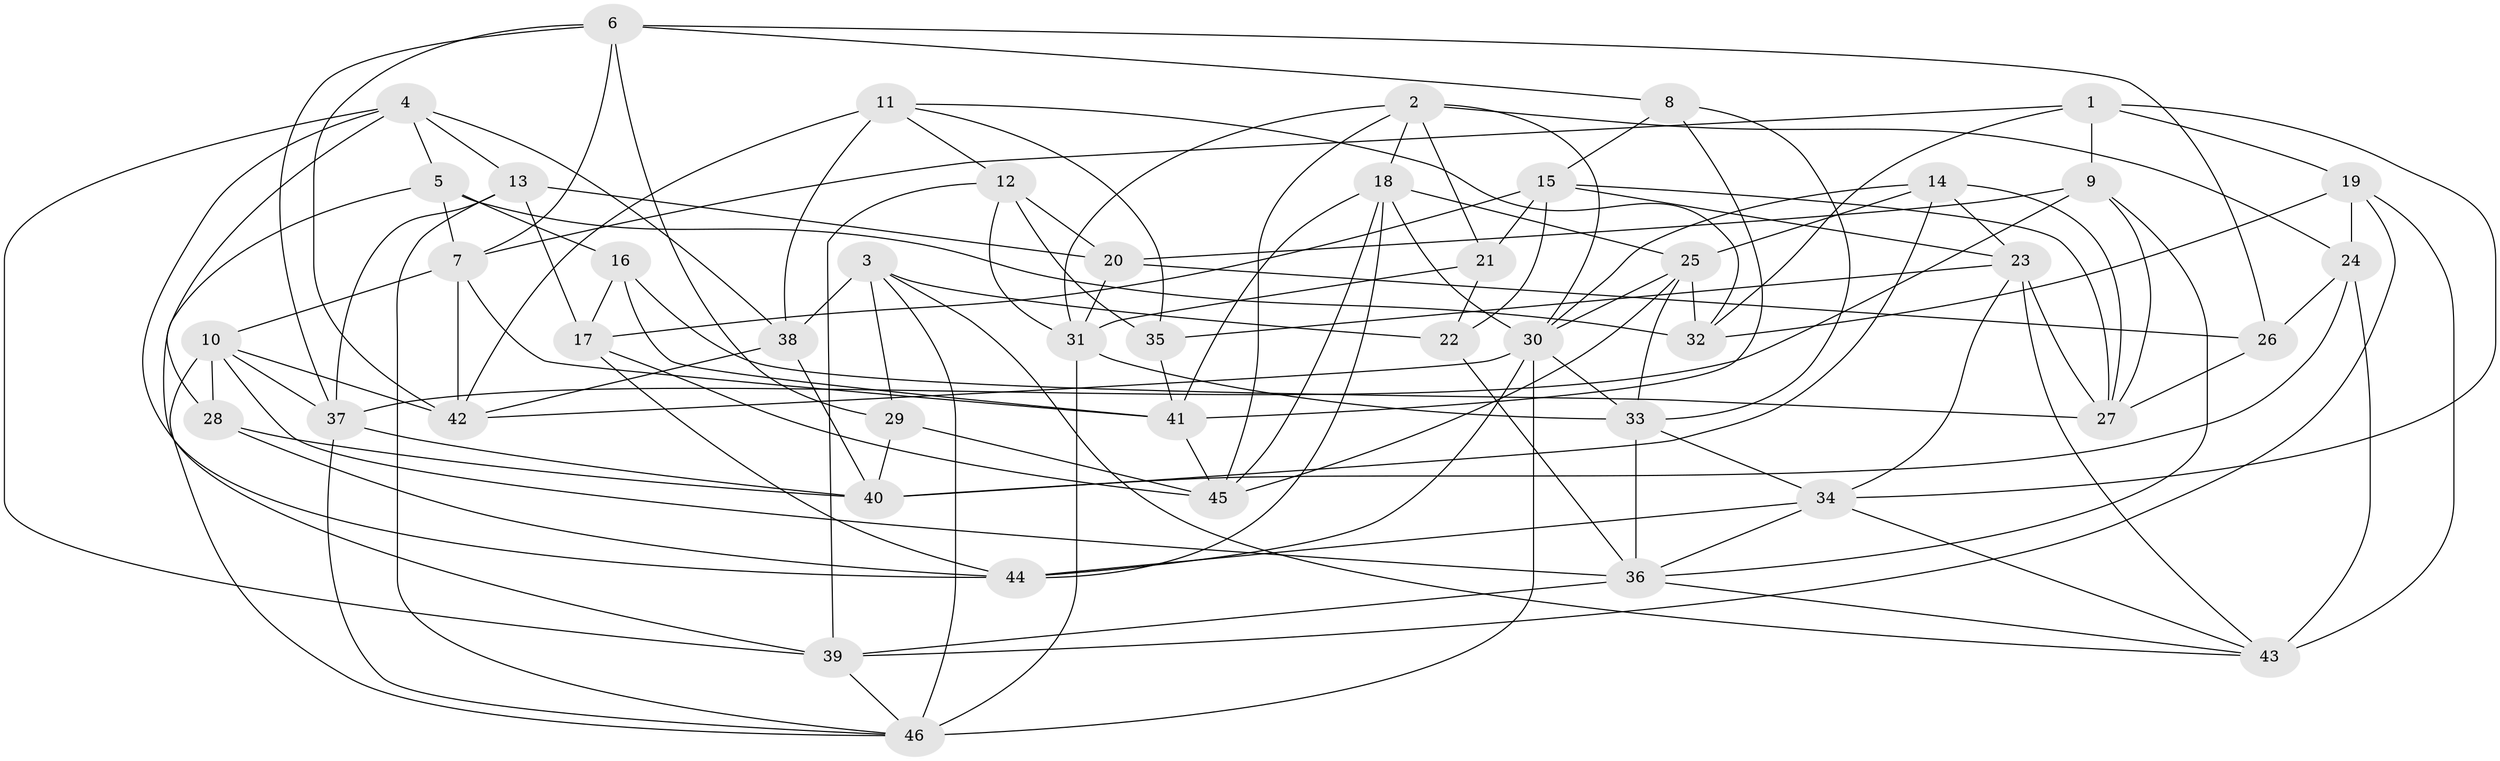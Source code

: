 // original degree distribution, {4: 1.0}
// Generated by graph-tools (version 1.1) at 2025/03/03/09/25 03:03:05]
// undirected, 46 vertices, 125 edges
graph export_dot {
graph [start="1"]
  node [color=gray90,style=filled];
  1;
  2;
  3;
  4;
  5;
  6;
  7;
  8;
  9;
  10;
  11;
  12;
  13;
  14;
  15;
  16;
  17;
  18;
  19;
  20;
  21;
  22;
  23;
  24;
  25;
  26;
  27;
  28;
  29;
  30;
  31;
  32;
  33;
  34;
  35;
  36;
  37;
  38;
  39;
  40;
  41;
  42;
  43;
  44;
  45;
  46;
  1 -- 7 [weight=1.0];
  1 -- 9 [weight=2.0];
  1 -- 19 [weight=1.0];
  1 -- 32 [weight=1.0];
  1 -- 34 [weight=1.0];
  2 -- 18 [weight=1.0];
  2 -- 21 [weight=1.0];
  2 -- 24 [weight=1.0];
  2 -- 30 [weight=1.0];
  2 -- 31 [weight=1.0];
  2 -- 45 [weight=1.0];
  3 -- 22 [weight=2.0];
  3 -- 29 [weight=1.0];
  3 -- 38 [weight=1.0];
  3 -- 43 [weight=1.0];
  3 -- 46 [weight=1.0];
  4 -- 5 [weight=1.0];
  4 -- 13 [weight=1.0];
  4 -- 28 [weight=1.0];
  4 -- 38 [weight=1.0];
  4 -- 39 [weight=1.0];
  4 -- 44 [weight=1.0];
  5 -- 7 [weight=1.0];
  5 -- 16 [weight=1.0];
  5 -- 32 [weight=2.0];
  5 -- 39 [weight=1.0];
  6 -- 7 [weight=1.0];
  6 -- 8 [weight=1.0];
  6 -- 26 [weight=1.0];
  6 -- 29 [weight=1.0];
  6 -- 37 [weight=1.0];
  6 -- 42 [weight=1.0];
  7 -- 10 [weight=1.0];
  7 -- 41 [weight=1.0];
  7 -- 42 [weight=1.0];
  8 -- 15 [weight=1.0];
  8 -- 33 [weight=1.0];
  8 -- 41 [weight=1.0];
  9 -- 20 [weight=1.0];
  9 -- 27 [weight=1.0];
  9 -- 36 [weight=1.0];
  9 -- 37 [weight=1.0];
  10 -- 28 [weight=1.0];
  10 -- 36 [weight=1.0];
  10 -- 37 [weight=1.0];
  10 -- 42 [weight=1.0];
  10 -- 46 [weight=1.0];
  11 -- 12 [weight=1.0];
  11 -- 32 [weight=1.0];
  11 -- 35 [weight=1.0];
  11 -- 38 [weight=2.0];
  11 -- 42 [weight=1.0];
  12 -- 20 [weight=2.0];
  12 -- 31 [weight=1.0];
  12 -- 35 [weight=1.0];
  12 -- 39 [weight=1.0];
  13 -- 17 [weight=2.0];
  13 -- 20 [weight=1.0];
  13 -- 37 [weight=1.0];
  13 -- 46 [weight=1.0];
  14 -- 23 [weight=1.0];
  14 -- 25 [weight=1.0];
  14 -- 27 [weight=1.0];
  14 -- 30 [weight=2.0];
  14 -- 40 [weight=1.0];
  15 -- 17 [weight=1.0];
  15 -- 21 [weight=1.0];
  15 -- 22 [weight=1.0];
  15 -- 23 [weight=1.0];
  15 -- 27 [weight=1.0];
  16 -- 17 [weight=1.0];
  16 -- 27 [weight=1.0];
  16 -- 41 [weight=1.0];
  17 -- 44 [weight=1.0];
  17 -- 45 [weight=1.0];
  18 -- 25 [weight=1.0];
  18 -- 30 [weight=1.0];
  18 -- 41 [weight=1.0];
  18 -- 44 [weight=1.0];
  18 -- 45 [weight=1.0];
  19 -- 24 [weight=2.0];
  19 -- 32 [weight=1.0];
  19 -- 39 [weight=1.0];
  19 -- 43 [weight=1.0];
  20 -- 26 [weight=1.0];
  20 -- 31 [weight=1.0];
  21 -- 22 [weight=1.0];
  21 -- 31 [weight=1.0];
  22 -- 36 [weight=2.0];
  23 -- 27 [weight=1.0];
  23 -- 34 [weight=1.0];
  23 -- 35 [weight=1.0];
  23 -- 43 [weight=1.0];
  24 -- 26 [weight=1.0];
  24 -- 40 [weight=1.0];
  24 -- 43 [weight=1.0];
  25 -- 30 [weight=1.0];
  25 -- 32 [weight=1.0];
  25 -- 33 [weight=1.0];
  25 -- 45 [weight=1.0];
  26 -- 27 [weight=1.0];
  28 -- 40 [weight=1.0];
  28 -- 44 [weight=1.0];
  29 -- 40 [weight=1.0];
  29 -- 45 [weight=1.0];
  30 -- 33 [weight=1.0];
  30 -- 42 [weight=1.0];
  30 -- 44 [weight=1.0];
  30 -- 46 [weight=2.0];
  31 -- 33 [weight=1.0];
  31 -- 46 [weight=1.0];
  33 -- 34 [weight=1.0];
  33 -- 36 [weight=1.0];
  34 -- 36 [weight=1.0];
  34 -- 43 [weight=1.0];
  34 -- 44 [weight=1.0];
  35 -- 41 [weight=1.0];
  36 -- 39 [weight=1.0];
  36 -- 43 [weight=1.0];
  37 -- 40 [weight=1.0];
  37 -- 46 [weight=1.0];
  38 -- 40 [weight=1.0];
  38 -- 42 [weight=1.0];
  39 -- 46 [weight=1.0];
  41 -- 45 [weight=1.0];
}
